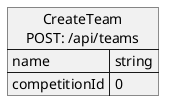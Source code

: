 @startuml Create team request

json "CreateTeam\nPOST: /api/teams" as createTeamRequest {
    "name": "string",
    "competitionId": 0
}

@enduml
